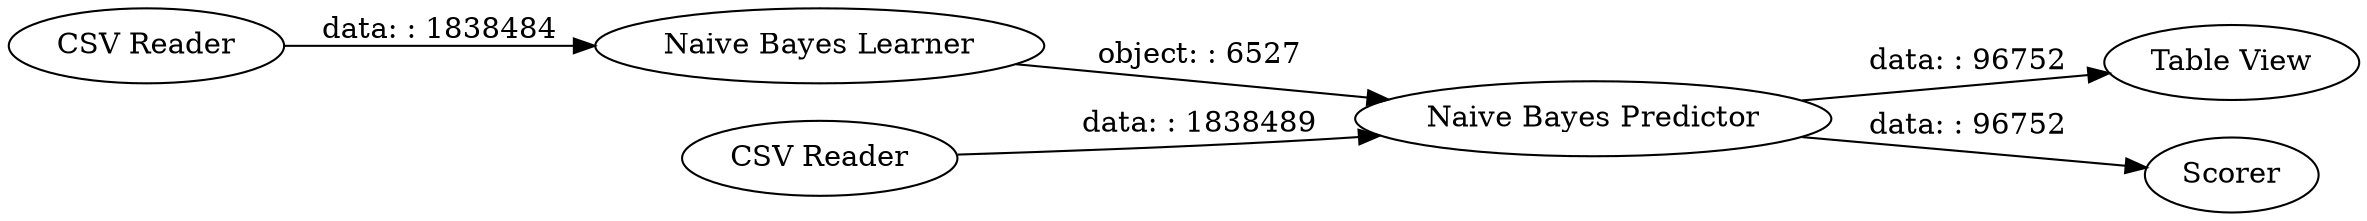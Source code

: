 digraph {
	"1731870177232513416_4" [label="Naive Bayes Predictor"]
	"1731870177232513416_3" [label="Naive Bayes Learner"]
	"1731870177232513416_6" [label="Table View"]
	"1731870177232513416_7" [label=Scorer]
	"1731870177232513416_1" [label="CSV Reader"]
	"1731870177232513416_2" [label="CSV Reader"]
	"1731870177232513416_4" -> "1731870177232513416_6" [label="data: : 96752"]
	"1731870177232513416_1" -> "1731870177232513416_3" [label="data: : 1838484"]
	"1731870177232513416_2" -> "1731870177232513416_4" [label="data: : 1838489"]
	"1731870177232513416_4" -> "1731870177232513416_7" [label="data: : 96752"]
	"1731870177232513416_3" -> "1731870177232513416_4" [label="object: : 6527"]
	rankdir=LR
}

